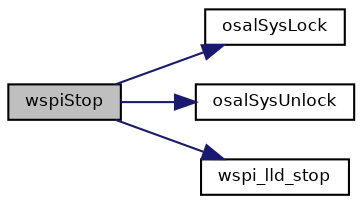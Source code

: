 digraph "wspiStop"
{
  bgcolor="transparent";
  edge [fontname="Helvetica",fontsize="8",labelfontname="Helvetica",labelfontsize="8"];
  node [fontname="Helvetica",fontsize="8",shape=record];
  rankdir="LR";
  Node9 [label="wspiStop",height=0.2,width=0.4,color="black", fillcolor="grey75", style="filled", fontcolor="black"];
  Node9 -> Node10 [color="midnightblue",fontsize="8",style="solid",fontname="Helvetica"];
  Node10 [label="osalSysLock",height=0.2,width=0.4,color="black",URL="$group___o_s_a_l.html#ga0cb5e528b0114b4ca61c2eb65a0515fa",tooltip="Enters a critical zone from thread context. "];
  Node9 -> Node11 [color="midnightblue",fontsize="8",style="solid",fontname="Helvetica"];
  Node11 [label="osalSysUnlock",height=0.2,width=0.4,color="black",URL="$group___o_s_a_l.html#ga17dbf4a1761019b8d94f43832c506543",tooltip="Leaves a critical zone from thread context. "];
  Node9 -> Node12 [color="midnightblue",fontsize="8",style="solid",fontname="Helvetica"];
  Node12 [label="wspi_lld_stop",height=0.2,width=0.4,color="black",URL="$group___w_s_p_i.html#ga5f4ef18ef56ce866a1fe1552aff6c3b5",tooltip="Deactivates the WSPI peripheral. "];
}
